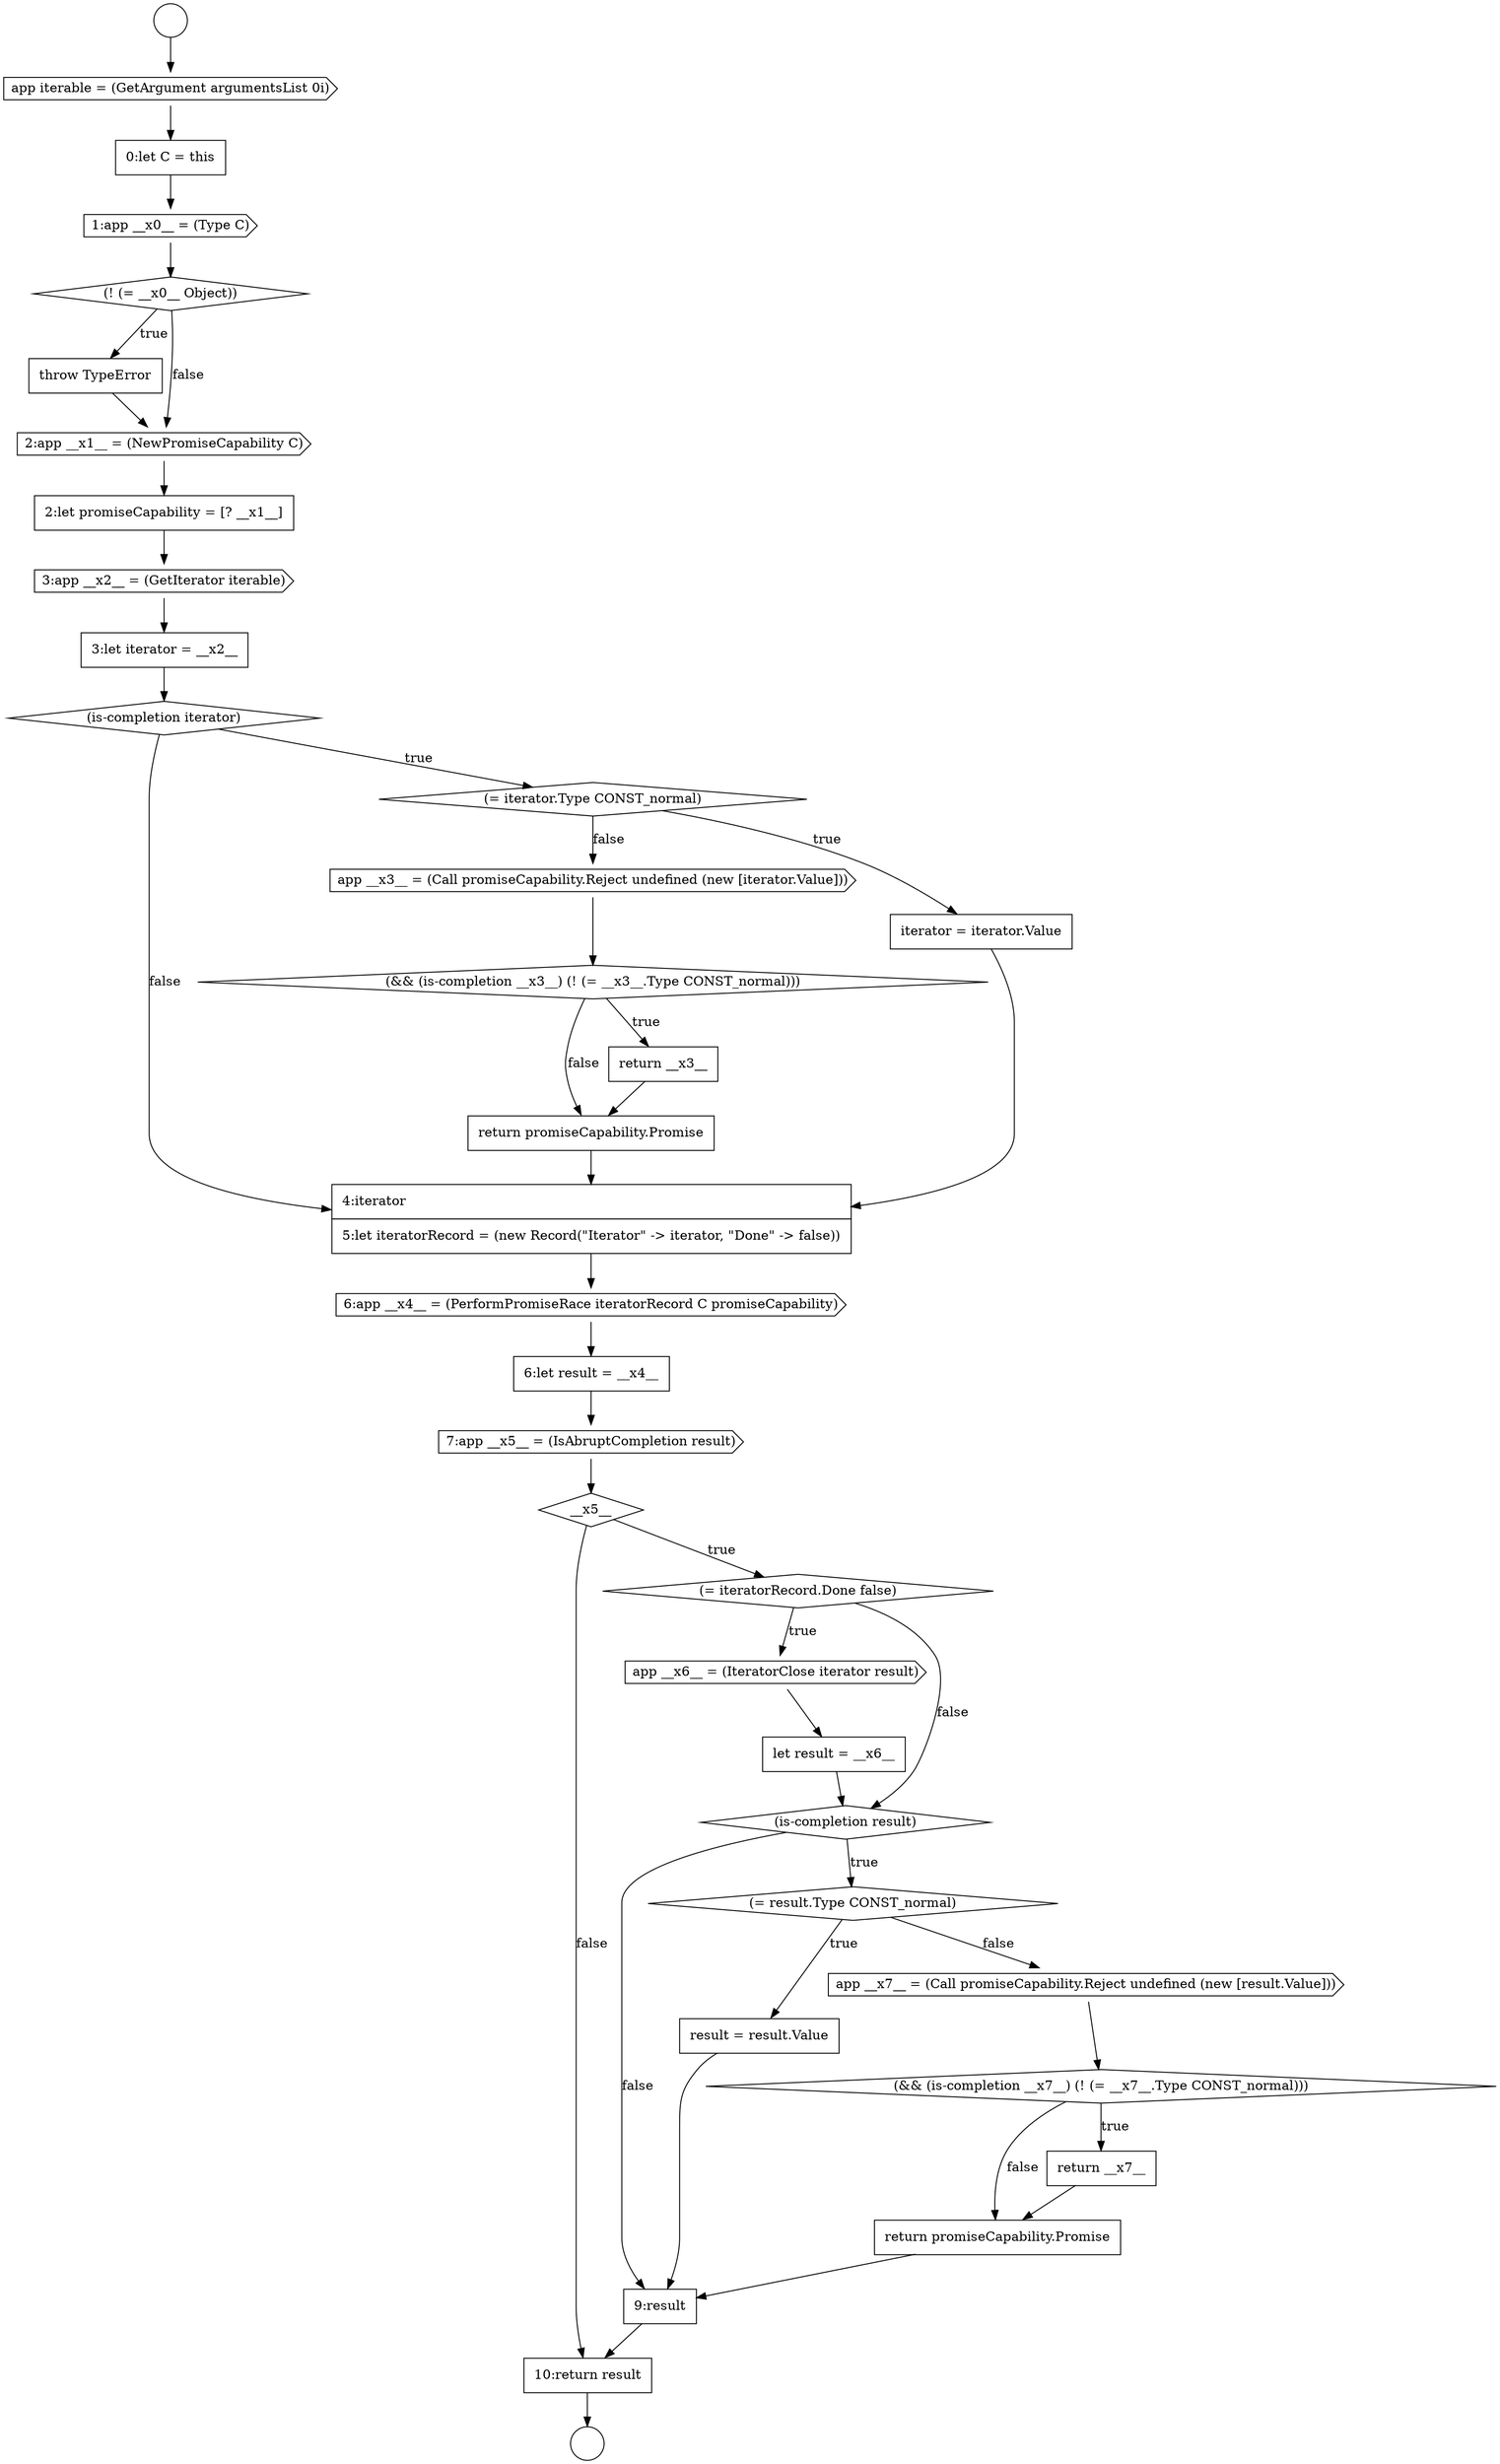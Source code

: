 digraph {
  node16836 [shape=cds, label=<<font color="black">app __x6__ = (IteratorClose iterator result)</font>> color="black" fillcolor="white" style=filled]
  node16817 [shape=diamond, label=<<font color="black">(! (= __x0__ Object))</font>> color="black" fillcolor="white" style=filled]
  node16840 [shape=none, margin=0, label=<<font color="black">
    <table border="0" cellborder="1" cellspacing="0" cellpadding="10">
      <tr><td align="left">result = result.Value</td></tr>
    </table>
  </font>> color="black" fillcolor="white" style=filled]
  node16829 [shape=none, margin=0, label=<<font color="black">
    <table border="0" cellborder="1" cellspacing="0" cellpadding="10">
      <tr><td align="left">return promiseCapability.Promise</td></tr>
    </table>
  </font>> color="black" fillcolor="white" style=filled]
  node16823 [shape=diamond, label=<<font color="black">(is-completion iterator)</font>> color="black" fillcolor="white" style=filled]
  node16814 [shape=cds, label=<<font color="black">app iterable = (GetArgument argumentsList 0i)</font>> color="black" fillcolor="white" style=filled]
  node16830 [shape=none, margin=0, label=<<font color="black">
    <table border="0" cellborder="1" cellspacing="0" cellpadding="10">
      <tr><td align="left">4:iterator</td></tr>
      <tr><td align="left">5:let iteratorRecord = (new Record(&quot;Iterator&quot; -&gt; iterator, &quot;Done&quot; -&gt; false))</td></tr>
    </table>
  </font>> color="black" fillcolor="white" style=filled]
  node16845 [shape=none, margin=0, label=<<font color="black">
    <table border="0" cellborder="1" cellspacing="0" cellpadding="10">
      <tr><td align="left">9:result</td></tr>
    </table>
  </font>> color="black" fillcolor="white" style=filled]
  node16816 [shape=cds, label=<<font color="black">1:app __x0__ = (Type C)</font>> color="black" fillcolor="white" style=filled]
  node16821 [shape=cds, label=<<font color="black">3:app __x2__ = (GetIterator iterable)</font>> color="black" fillcolor="white" style=filled]
  node16826 [shape=cds, label=<<font color="black">app __x3__ = (Call promiseCapability.Reject undefined (new [iterator.Value]))</font>> color="black" fillcolor="white" style=filled]
  node16841 [shape=cds, label=<<font color="black">app __x7__ = (Call promiseCapability.Reject undefined (new [result.Value]))</font>> color="black" fillcolor="white" style=filled]
  node16818 [shape=none, margin=0, label=<<font color="black">
    <table border="0" cellborder="1" cellspacing="0" cellpadding="10">
      <tr><td align="left">throw TypeError</td></tr>
    </table>
  </font>> color="black" fillcolor="white" style=filled]
  node16833 [shape=cds, label=<<font color="black">7:app __x5__ = (IsAbruptCompletion result)</font>> color="black" fillcolor="white" style=filled]
  node16815 [shape=none, margin=0, label=<<font color="black">
    <table border="0" cellborder="1" cellspacing="0" cellpadding="10">
      <tr><td align="left">0:let C = this</td></tr>
    </table>
  </font>> color="black" fillcolor="white" style=filled]
  node16832 [shape=none, margin=0, label=<<font color="black">
    <table border="0" cellborder="1" cellspacing="0" cellpadding="10">
      <tr><td align="left">6:let result = __x4__</td></tr>
    </table>
  </font>> color="black" fillcolor="white" style=filled]
  node16844 [shape=none, margin=0, label=<<font color="black">
    <table border="0" cellborder="1" cellspacing="0" cellpadding="10">
      <tr><td align="left">return promiseCapability.Promise</td></tr>
    </table>
  </font>> color="black" fillcolor="white" style=filled]
  node16822 [shape=none, margin=0, label=<<font color="black">
    <table border="0" cellborder="1" cellspacing="0" cellpadding="10">
      <tr><td align="left">3:let iterator = __x2__</td></tr>
    </table>
  </font>> color="black" fillcolor="white" style=filled]
  node16837 [shape=none, margin=0, label=<<font color="black">
    <table border="0" cellborder="1" cellspacing="0" cellpadding="10">
      <tr><td align="left">let result = __x6__</td></tr>
    </table>
  </font>> color="black" fillcolor="white" style=filled]
  node16812 [shape=circle label=" " color="black" fillcolor="white" style=filled]
  node16825 [shape=none, margin=0, label=<<font color="black">
    <table border="0" cellborder="1" cellspacing="0" cellpadding="10">
      <tr><td align="left">iterator = iterator.Value</td></tr>
    </table>
  </font>> color="black" fillcolor="white" style=filled]
  node16819 [shape=cds, label=<<font color="black">2:app __x1__ = (NewPromiseCapability C)</font>> color="black" fillcolor="white" style=filled]
  node16834 [shape=diamond, label=<<font color="black">__x5__</font>> color="black" fillcolor="white" style=filled]
  node16838 [shape=diamond, label=<<font color="black">(is-completion result)</font>> color="black" fillcolor="white" style=filled]
  node16831 [shape=cds, label=<<font color="black">6:app __x4__ = (PerformPromiseRace iteratorRecord C promiseCapability)</font>> color="black" fillcolor="white" style=filled]
  node16828 [shape=none, margin=0, label=<<font color="black">
    <table border="0" cellborder="1" cellspacing="0" cellpadding="10">
      <tr><td align="left">return __x3__</td></tr>
    </table>
  </font>> color="black" fillcolor="white" style=filled]
  node16843 [shape=none, margin=0, label=<<font color="black">
    <table border="0" cellborder="1" cellspacing="0" cellpadding="10">
      <tr><td align="left">return __x7__</td></tr>
    </table>
  </font>> color="black" fillcolor="white" style=filled]
  node16839 [shape=diamond, label=<<font color="black">(= result.Type CONST_normal)</font>> color="black" fillcolor="white" style=filled]
  node16824 [shape=diamond, label=<<font color="black">(= iterator.Type CONST_normal)</font>> color="black" fillcolor="white" style=filled]
  node16846 [shape=none, margin=0, label=<<font color="black">
    <table border="0" cellborder="1" cellspacing="0" cellpadding="10">
      <tr><td align="left">10:return result</td></tr>
    </table>
  </font>> color="black" fillcolor="white" style=filled]
  node16820 [shape=none, margin=0, label=<<font color="black">
    <table border="0" cellborder="1" cellspacing="0" cellpadding="10">
      <tr><td align="left">2:let promiseCapability = [? __x1__]</td></tr>
    </table>
  </font>> color="black" fillcolor="white" style=filled]
  node16835 [shape=diamond, label=<<font color="black">(= iteratorRecord.Done false)</font>> color="black" fillcolor="white" style=filled]
  node16813 [shape=circle label=" " color="black" fillcolor="white" style=filled]
  node16827 [shape=diamond, label=<<font color="black">(&amp;&amp; (is-completion __x3__) (! (= __x3__.Type CONST_normal)))</font>> color="black" fillcolor="white" style=filled]
  node16842 [shape=diamond, label=<<font color="black">(&amp;&amp; (is-completion __x7__) (! (= __x7__.Type CONST_normal)))</font>> color="black" fillcolor="white" style=filled]
  node16818 -> node16819 [ color="black"]
  node16843 -> node16844 [ color="black"]
  node16826 -> node16827 [ color="black"]
  node16834 -> node16835 [label=<<font color="black">true</font>> color="black"]
  node16834 -> node16846 [label=<<font color="black">false</font>> color="black"]
  node16827 -> node16828 [label=<<font color="black">true</font>> color="black"]
  node16827 -> node16829 [label=<<font color="black">false</font>> color="black"]
  node16837 -> node16838 [ color="black"]
  node16820 -> node16821 [ color="black"]
  node16839 -> node16840 [label=<<font color="black">true</font>> color="black"]
  node16839 -> node16841 [label=<<font color="black">false</font>> color="black"]
  node16835 -> node16836 [label=<<font color="black">true</font>> color="black"]
  node16835 -> node16838 [label=<<font color="black">false</font>> color="black"]
  node16838 -> node16839 [label=<<font color="black">true</font>> color="black"]
  node16838 -> node16845 [label=<<font color="black">false</font>> color="black"]
  node16825 -> node16830 [ color="black"]
  node16833 -> node16834 [ color="black"]
  node16831 -> node16832 [ color="black"]
  node16824 -> node16825 [label=<<font color="black">true</font>> color="black"]
  node16824 -> node16826 [label=<<font color="black">false</font>> color="black"]
  node16845 -> node16846 [ color="black"]
  node16823 -> node16824 [label=<<font color="black">true</font>> color="black"]
  node16823 -> node16830 [label=<<font color="black">false</font>> color="black"]
  node16842 -> node16843 [label=<<font color="black">true</font>> color="black"]
  node16842 -> node16844 [label=<<font color="black">false</font>> color="black"]
  node16846 -> node16813 [ color="black"]
  node16836 -> node16837 [ color="black"]
  node16841 -> node16842 [ color="black"]
  node16812 -> node16814 [ color="black"]
  node16840 -> node16845 [ color="black"]
  node16817 -> node16818 [label=<<font color="black">true</font>> color="black"]
  node16817 -> node16819 [label=<<font color="black">false</font>> color="black"]
  node16816 -> node16817 [ color="black"]
  node16829 -> node16830 [ color="black"]
  node16844 -> node16845 [ color="black"]
  node16821 -> node16822 [ color="black"]
  node16815 -> node16816 [ color="black"]
  node16832 -> node16833 [ color="black"]
  node16828 -> node16829 [ color="black"]
  node16822 -> node16823 [ color="black"]
  node16830 -> node16831 [ color="black"]
  node16819 -> node16820 [ color="black"]
  node16814 -> node16815 [ color="black"]
}
